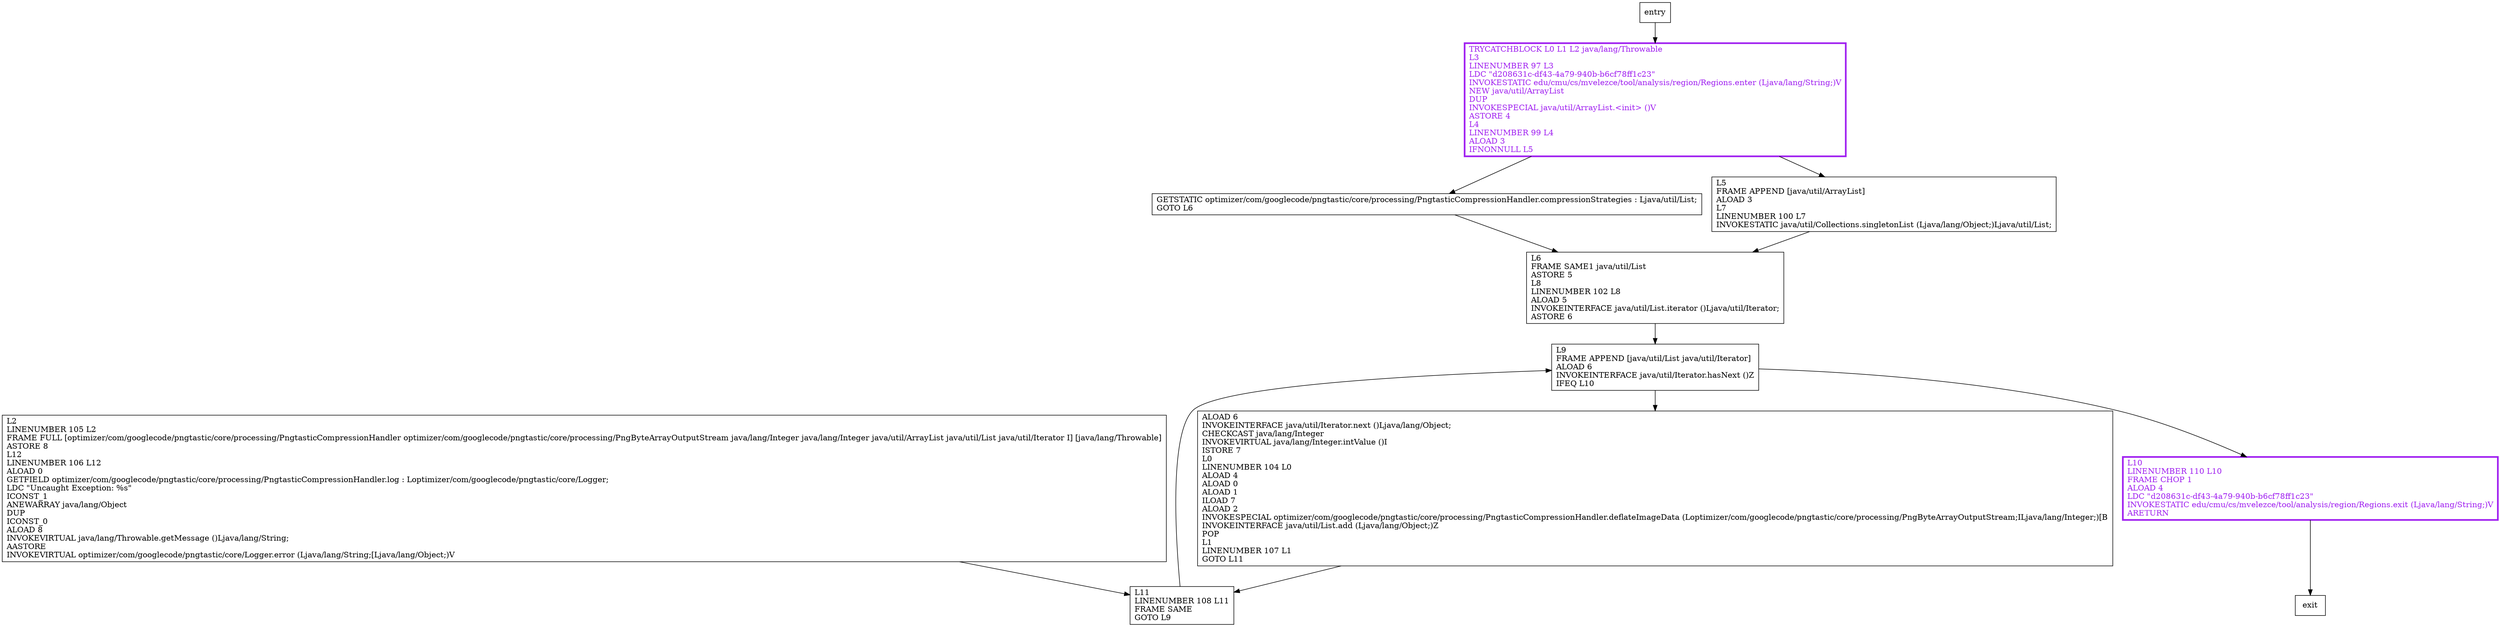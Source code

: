 digraph deflateImageDataSerially {
node [shape=record];
592443306 [label="GETSTATIC optimizer/com/googlecode/pngtastic/core/processing/PngtasticCompressionHandler.compressionStrategies : Ljava/util/List;\lGOTO L6\l"];
490027120 [label="L11\lLINENUMBER 108 L11\lFRAME SAME\lGOTO L9\l"];
2006836286 [label="L2\lLINENUMBER 105 L2\lFRAME FULL [optimizer/com/googlecode/pngtastic/core/processing/PngtasticCompressionHandler optimizer/com/googlecode/pngtastic/core/processing/PngByteArrayOutputStream java/lang/Integer java/lang/Integer java/util/ArrayList java/util/List java/util/Iterator I] [java/lang/Throwable]\lASTORE 8\lL12\lLINENUMBER 106 L12\lALOAD 0\lGETFIELD optimizer/com/googlecode/pngtastic/core/processing/PngtasticCompressionHandler.log : Loptimizer/com/googlecode/pngtastic/core/Logger;\lLDC \"Uncaught Exception: %s\"\lICONST_1\lANEWARRAY java/lang/Object\lDUP\lICONST_0\lALOAD 8\lINVOKEVIRTUAL java/lang/Throwable.getMessage ()Ljava/lang/String;\lAASTORE\lINVOKEVIRTUAL optimizer/com/googlecode/pngtastic/core/Logger.error (Ljava/lang/String;[Ljava/lang/Object;)V\l"];
1475168316 [label="TRYCATCHBLOCK L0 L1 L2 java/lang/Throwable\lL3\lLINENUMBER 97 L3\lLDC \"d208631c-df43-4a79-940b-b6cf78ff1c23\"\lINVOKESTATIC edu/cmu/cs/mvelezce/tool/analysis/region/Regions.enter (Ljava/lang/String;)V\lNEW java/util/ArrayList\lDUP\lINVOKESPECIAL java/util/ArrayList.\<init\> ()V\lASTORE 4\lL4\lLINENUMBER 99 L4\lALOAD 3\lIFNONNULL L5\l"];
680946580 [label="L9\lFRAME APPEND [java/util/List java/util/Iterator]\lALOAD 6\lINVOKEINTERFACE java/util/Iterator.hasNext ()Z\lIFEQ L10\l"];
1623719794 [label="L5\lFRAME APPEND [java/util/ArrayList]\lALOAD 3\lL7\lLINENUMBER 100 L7\lINVOKESTATIC java/util/Collections.singletonList (Ljava/lang/Object;)Ljava/util/List;\l"];
1100703054 [label="ALOAD 6\lINVOKEINTERFACE java/util/Iterator.next ()Ljava/lang/Object;\lCHECKCAST java/lang/Integer\lINVOKEVIRTUAL java/lang/Integer.intValue ()I\lISTORE 7\lL0\lLINENUMBER 104 L0\lALOAD 4\lALOAD 0\lALOAD 1\lILOAD 7\lALOAD 2\lINVOKESPECIAL optimizer/com/googlecode/pngtastic/core/processing/PngtasticCompressionHandler.deflateImageData (Loptimizer/com/googlecode/pngtastic/core/processing/PngByteArrayOutputStream;ILjava/lang/Integer;)[B\lINVOKEINTERFACE java/util/List.add (Ljava/lang/Object;)Z\lPOP\lL1\lLINENUMBER 107 L1\lGOTO L11\l"];
511190428 [label="L10\lLINENUMBER 110 L10\lFRAME CHOP 1\lALOAD 4\lLDC \"d208631c-df43-4a79-940b-b6cf78ff1c23\"\lINVOKESTATIC edu/cmu/cs/mvelezce/tool/analysis/region/Regions.exit (Ljava/lang/String;)V\lARETURN\l"];
602486133 [label="L6\lFRAME SAME1 java/util/List\lASTORE 5\lL8\lLINENUMBER 102 L8\lALOAD 5\lINVOKEINTERFACE java/util/List.iterator ()Ljava/util/Iterator;\lASTORE 6\l"];
entry;
exit;
entry -> 1475168316;
592443306 -> 602486133;
490027120 -> 680946580;
2006836286 -> 490027120;
1475168316 -> 592443306;
1475168316 -> 1623719794;
680946580 -> 1100703054;
680946580 -> 511190428;
1623719794 -> 602486133;
1100703054 -> 490027120;
511190428 -> exit;
602486133 -> 680946580;
1475168316[fontcolor="purple", penwidth=3, color="purple"];
511190428[fontcolor="purple", penwidth=3, color="purple"];
}
